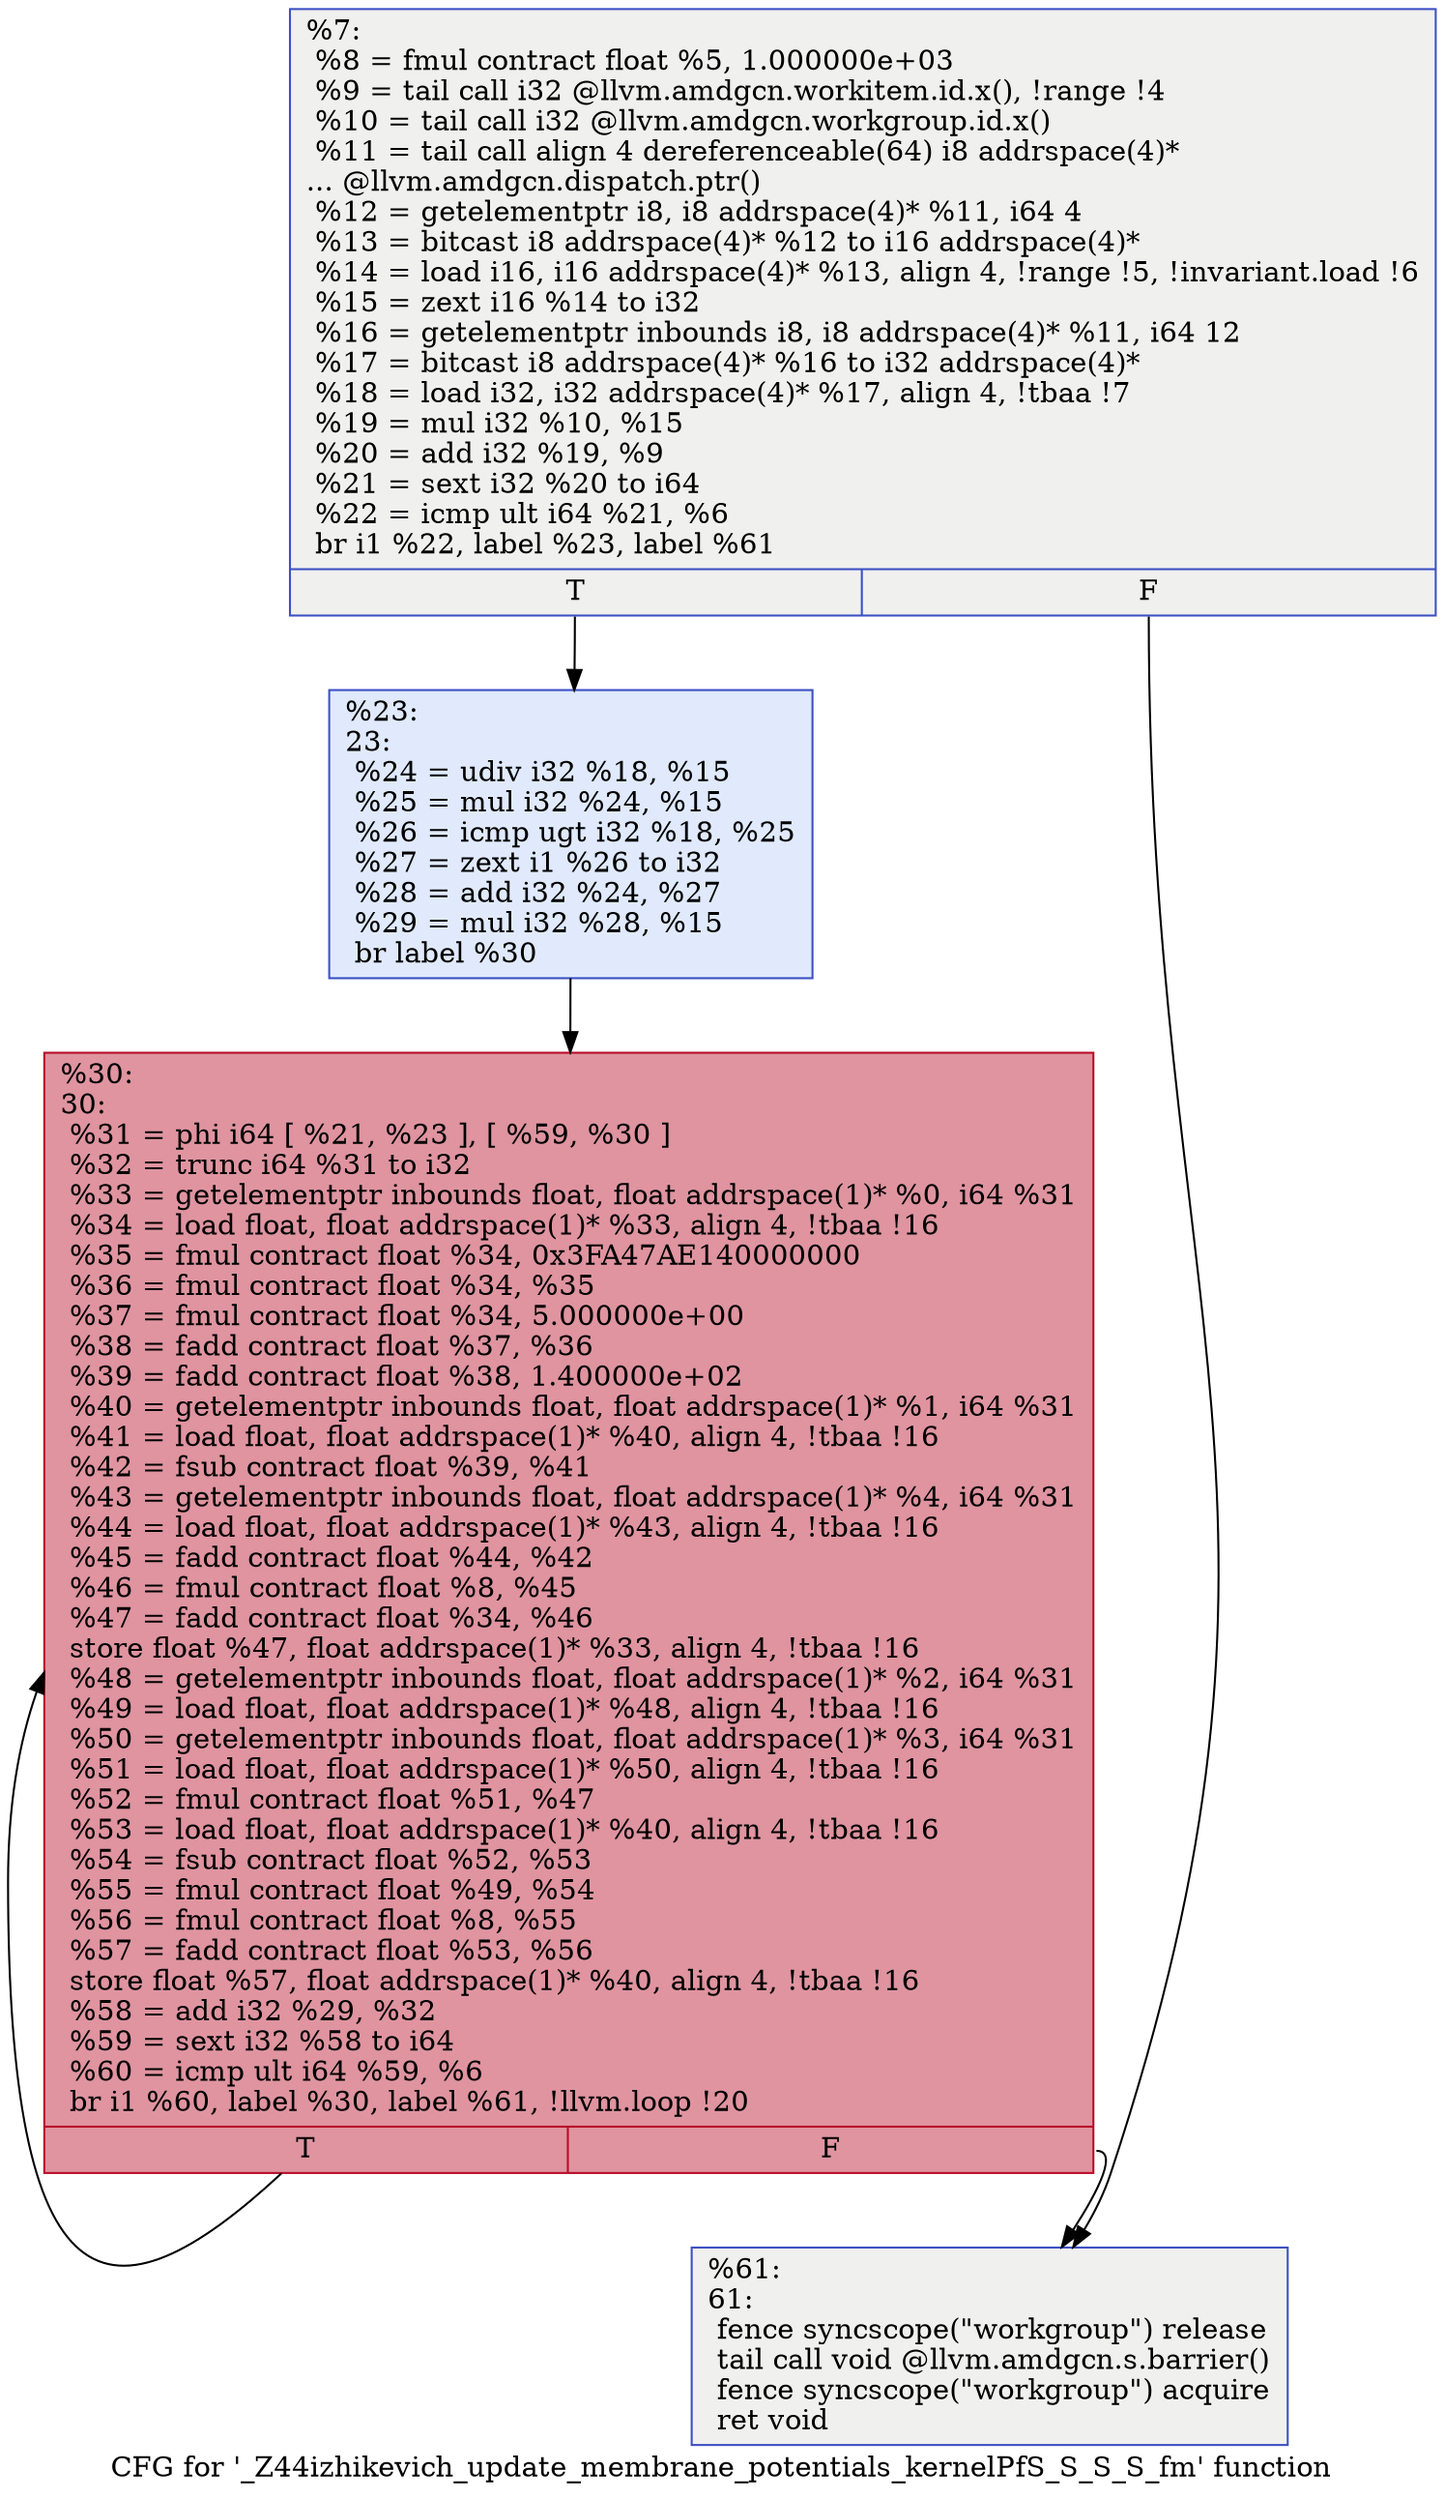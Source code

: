 digraph "CFG for '_Z44izhikevich_update_membrane_potentials_kernelPfS_S_S_S_fm' function" {
	label="CFG for '_Z44izhikevich_update_membrane_potentials_kernelPfS_S_S_S_fm' function";

	Node0x64a4c40 [shape=record,color="#3d50c3ff", style=filled, fillcolor="#dedcdb70",label="{%7:\l  %8 = fmul contract float %5, 1.000000e+03\l  %9 = tail call i32 @llvm.amdgcn.workitem.id.x(), !range !4\l  %10 = tail call i32 @llvm.amdgcn.workgroup.id.x()\l  %11 = tail call align 4 dereferenceable(64) i8 addrspace(4)*\l... @llvm.amdgcn.dispatch.ptr()\l  %12 = getelementptr i8, i8 addrspace(4)* %11, i64 4\l  %13 = bitcast i8 addrspace(4)* %12 to i16 addrspace(4)*\l  %14 = load i16, i16 addrspace(4)* %13, align 4, !range !5, !invariant.load !6\l  %15 = zext i16 %14 to i32\l  %16 = getelementptr inbounds i8, i8 addrspace(4)* %11, i64 12\l  %17 = bitcast i8 addrspace(4)* %16 to i32 addrspace(4)*\l  %18 = load i32, i32 addrspace(4)* %17, align 4, !tbaa !7\l  %19 = mul i32 %10, %15\l  %20 = add i32 %19, %9\l  %21 = sext i32 %20 to i64\l  %22 = icmp ult i64 %21, %6\l  br i1 %22, label %23, label %61\l|{<s0>T|<s1>F}}"];
	Node0x64a4c40:s0 -> Node0x64a7990;
	Node0x64a4c40:s1 -> Node0x64a7a20;
	Node0x64a7990 [shape=record,color="#3d50c3ff", style=filled, fillcolor="#b9d0f970",label="{%23:\l23:                                               \l  %24 = udiv i32 %18, %15\l  %25 = mul i32 %24, %15\l  %26 = icmp ugt i32 %18, %25\l  %27 = zext i1 %26 to i32\l  %28 = add i32 %24, %27\l  %29 = mul i32 %28, %15\l  br label %30\l}"];
	Node0x64a7990 -> Node0x64a7ea0;
	Node0x64a7ea0 [shape=record,color="#b70d28ff", style=filled, fillcolor="#b70d2870",label="{%30:\l30:                                               \l  %31 = phi i64 [ %21, %23 ], [ %59, %30 ]\l  %32 = trunc i64 %31 to i32\l  %33 = getelementptr inbounds float, float addrspace(1)* %0, i64 %31\l  %34 = load float, float addrspace(1)* %33, align 4, !tbaa !16\l  %35 = fmul contract float %34, 0x3FA47AE140000000\l  %36 = fmul contract float %34, %35\l  %37 = fmul contract float %34, 5.000000e+00\l  %38 = fadd contract float %37, %36\l  %39 = fadd contract float %38, 1.400000e+02\l  %40 = getelementptr inbounds float, float addrspace(1)* %1, i64 %31\l  %41 = load float, float addrspace(1)* %40, align 4, !tbaa !16\l  %42 = fsub contract float %39, %41\l  %43 = getelementptr inbounds float, float addrspace(1)* %4, i64 %31\l  %44 = load float, float addrspace(1)* %43, align 4, !tbaa !16\l  %45 = fadd contract float %44, %42\l  %46 = fmul contract float %8, %45\l  %47 = fadd contract float %34, %46\l  store float %47, float addrspace(1)* %33, align 4, !tbaa !16\l  %48 = getelementptr inbounds float, float addrspace(1)* %2, i64 %31\l  %49 = load float, float addrspace(1)* %48, align 4, !tbaa !16\l  %50 = getelementptr inbounds float, float addrspace(1)* %3, i64 %31\l  %51 = load float, float addrspace(1)* %50, align 4, !tbaa !16\l  %52 = fmul contract float %51, %47\l  %53 = load float, float addrspace(1)* %40, align 4, !tbaa !16\l  %54 = fsub contract float %52, %53\l  %55 = fmul contract float %49, %54\l  %56 = fmul contract float %8, %55\l  %57 = fadd contract float %53, %56\l  store float %57, float addrspace(1)* %40, align 4, !tbaa !16\l  %58 = add i32 %29, %32\l  %59 = sext i32 %58 to i64\l  %60 = icmp ult i64 %59, %6\l  br i1 %60, label %30, label %61, !llvm.loop !20\l|{<s0>T|<s1>F}}"];
	Node0x64a7ea0:s0 -> Node0x64a7ea0;
	Node0x64a7ea0:s1 -> Node0x64a7a20;
	Node0x64a7a20 [shape=record,color="#3d50c3ff", style=filled, fillcolor="#dedcdb70",label="{%61:\l61:                                               \l  fence syncscope(\"workgroup\") release\l  tail call void @llvm.amdgcn.s.barrier()\l  fence syncscope(\"workgroup\") acquire\l  ret void\l}"];
}
